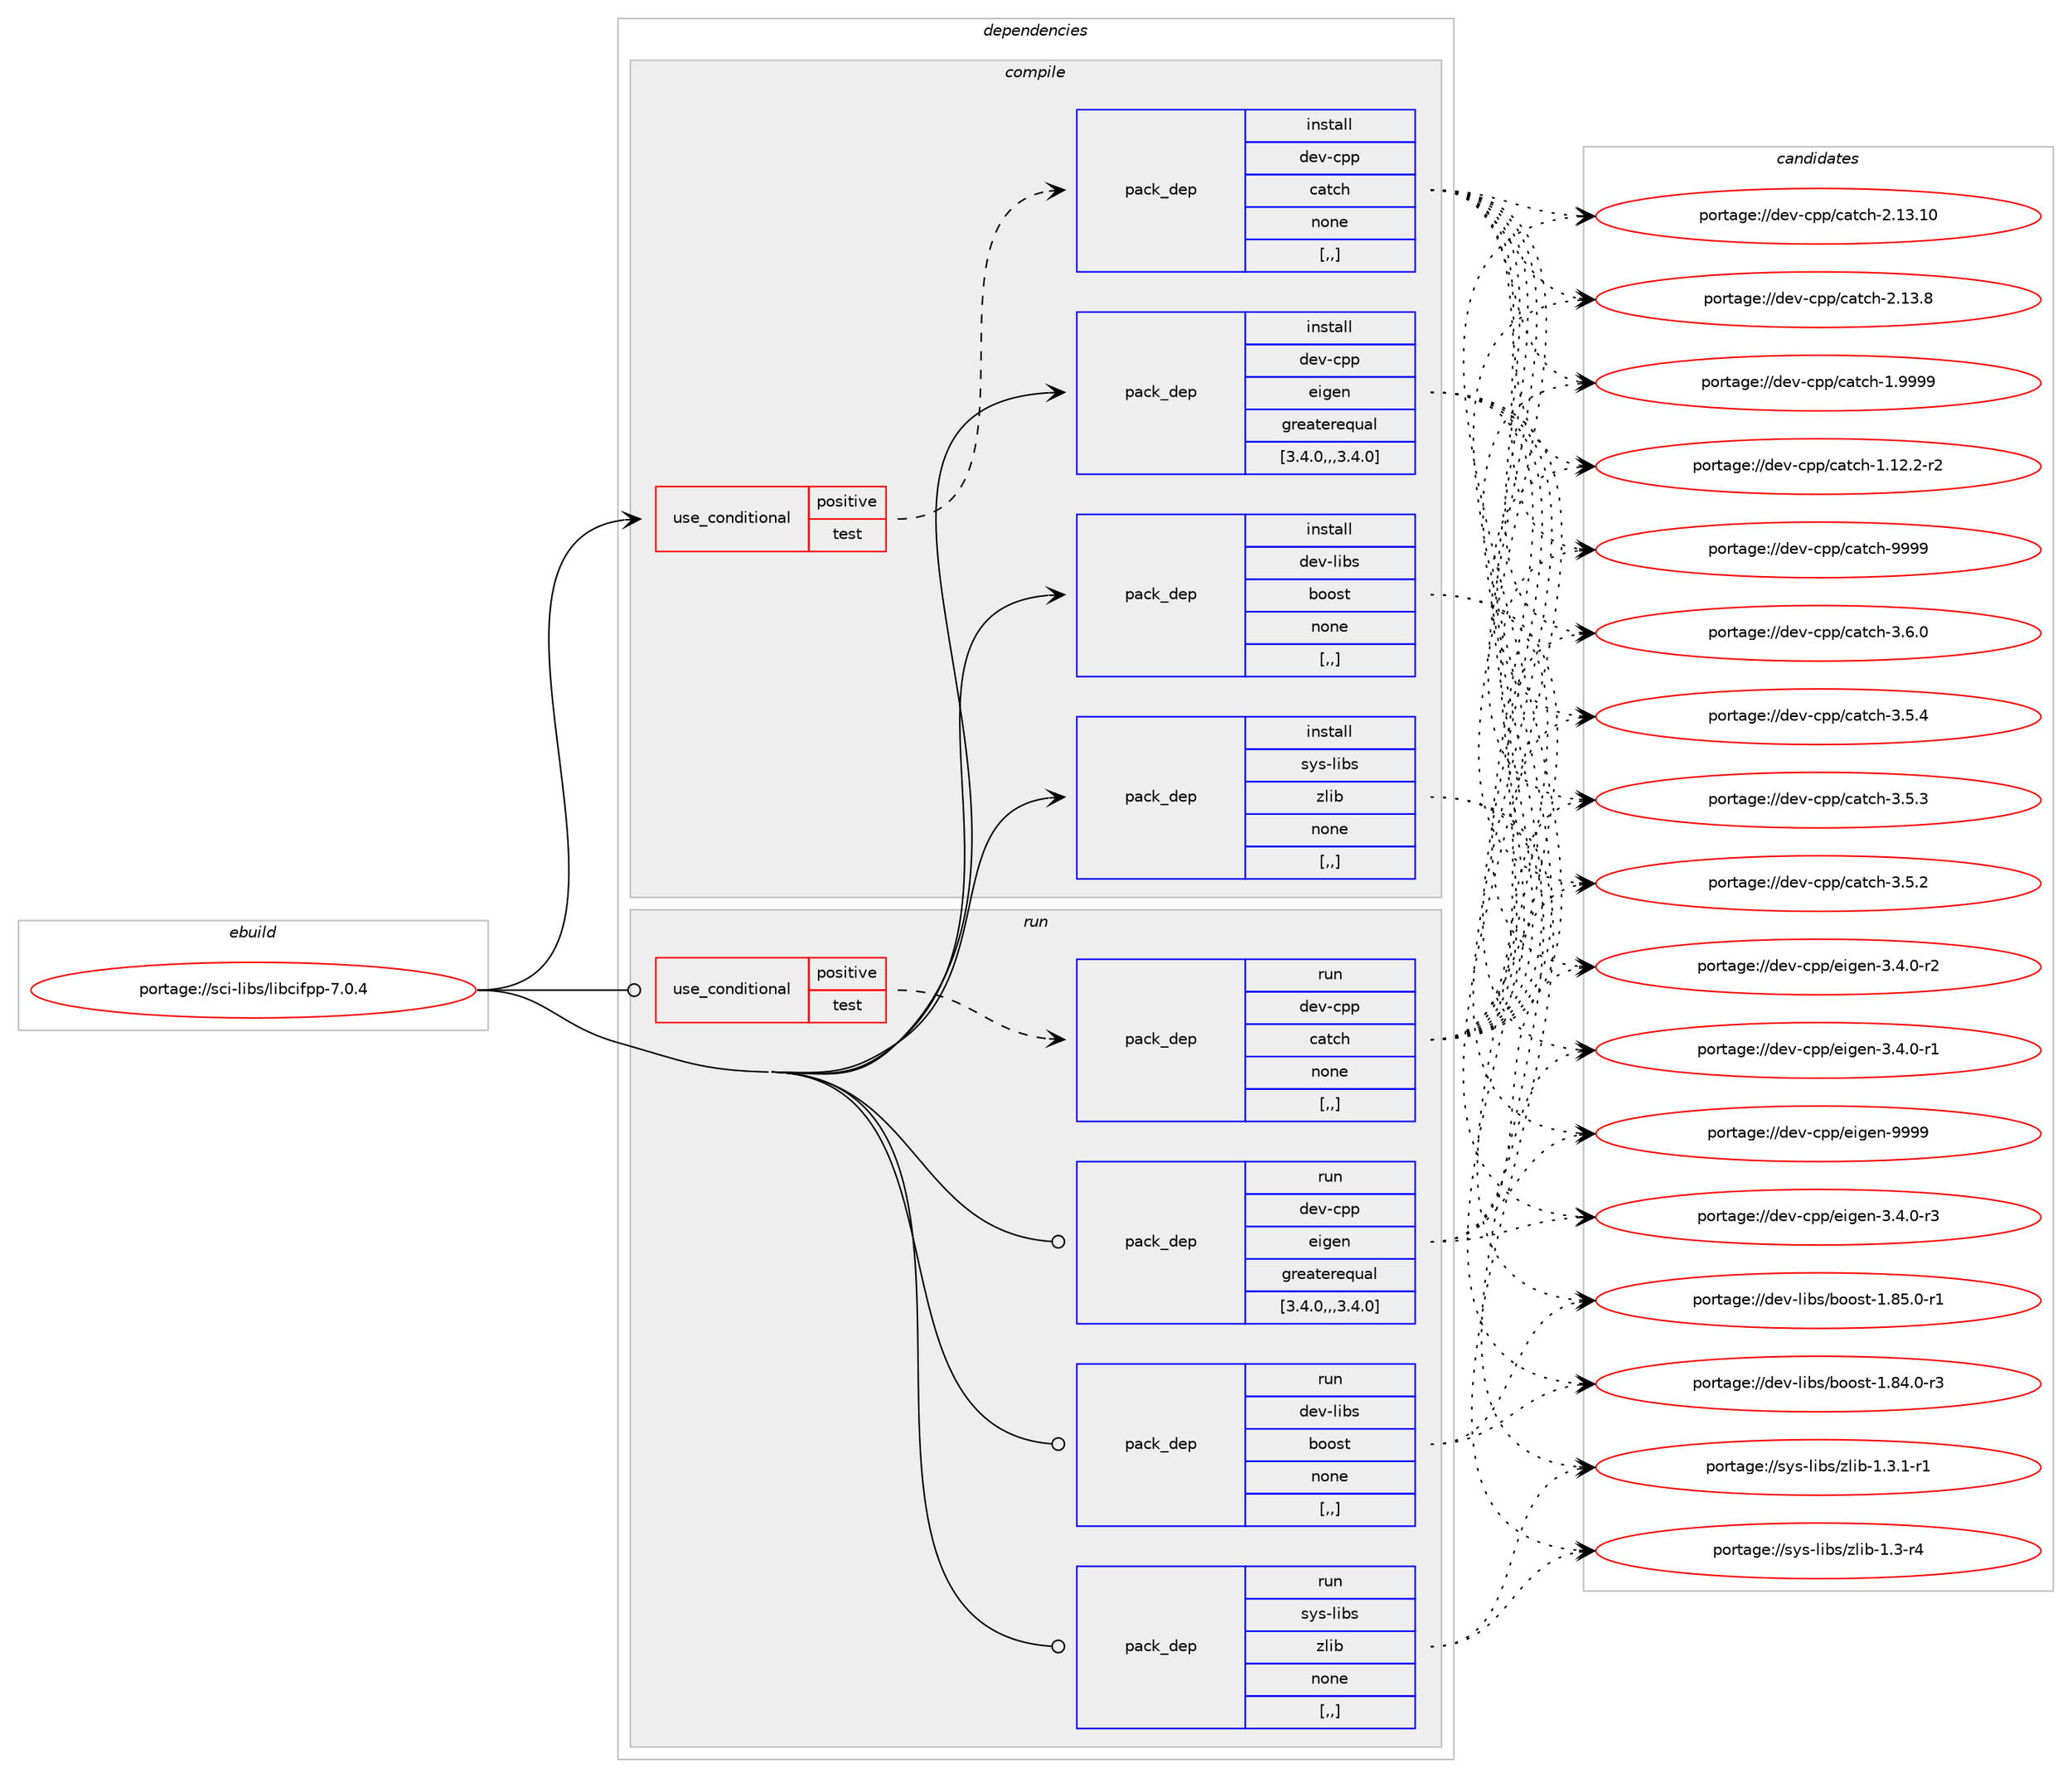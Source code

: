 digraph prolog {

# *************
# Graph options
# *************

newrank=true;
concentrate=true;
compound=true;
graph [rankdir=LR,fontname=Helvetica,fontsize=10,ranksep=1.5];#, ranksep=2.5, nodesep=0.2];
edge  [arrowhead=vee];
node  [fontname=Helvetica,fontsize=10];

# **********
# The ebuild
# **********

subgraph cluster_leftcol {
color=gray;
label=<<i>ebuild</i>>;
id [label="portage://sci-libs/libcifpp-7.0.4", color=red, width=4, href="../sci-libs/libcifpp-7.0.4.svg"];
}

# ****************
# The dependencies
# ****************

subgraph cluster_midcol {
color=gray;
label=<<i>dependencies</i>>;
subgraph cluster_compile {
fillcolor="#eeeeee";
style=filled;
label=<<i>compile</i>>;
subgraph cond106680 {
dependency403284 [label=<<TABLE BORDER="0" CELLBORDER="1" CELLSPACING="0" CELLPADDING="4"><TR><TD ROWSPAN="3" CELLPADDING="10">use_conditional</TD></TR><TR><TD>positive</TD></TR><TR><TD>test</TD></TR></TABLE>>, shape=none, color=red];
subgraph pack293733 {
dependency403285 [label=<<TABLE BORDER="0" CELLBORDER="1" CELLSPACING="0" CELLPADDING="4" WIDTH="220"><TR><TD ROWSPAN="6" CELLPADDING="30">pack_dep</TD></TR><TR><TD WIDTH="110">install</TD></TR><TR><TD>dev-cpp</TD></TR><TR><TD>catch</TD></TR><TR><TD>none</TD></TR><TR><TD>[,,]</TD></TR></TABLE>>, shape=none, color=blue];
}
dependency403284:e -> dependency403285:w [weight=20,style="dashed",arrowhead="vee"];
}
id:e -> dependency403284:w [weight=20,style="solid",arrowhead="vee"];
subgraph pack293734 {
dependency403286 [label=<<TABLE BORDER="0" CELLBORDER="1" CELLSPACING="0" CELLPADDING="4" WIDTH="220"><TR><TD ROWSPAN="6" CELLPADDING="30">pack_dep</TD></TR><TR><TD WIDTH="110">install</TD></TR><TR><TD>dev-cpp</TD></TR><TR><TD>eigen</TD></TR><TR><TD>greaterequal</TD></TR><TR><TD>[3.4.0,,,3.4.0]</TD></TR></TABLE>>, shape=none, color=blue];
}
id:e -> dependency403286:w [weight=20,style="solid",arrowhead="vee"];
subgraph pack293735 {
dependency403287 [label=<<TABLE BORDER="0" CELLBORDER="1" CELLSPACING="0" CELLPADDING="4" WIDTH="220"><TR><TD ROWSPAN="6" CELLPADDING="30">pack_dep</TD></TR><TR><TD WIDTH="110">install</TD></TR><TR><TD>dev-libs</TD></TR><TR><TD>boost</TD></TR><TR><TD>none</TD></TR><TR><TD>[,,]</TD></TR></TABLE>>, shape=none, color=blue];
}
id:e -> dependency403287:w [weight=20,style="solid",arrowhead="vee"];
subgraph pack293736 {
dependency403288 [label=<<TABLE BORDER="0" CELLBORDER="1" CELLSPACING="0" CELLPADDING="4" WIDTH="220"><TR><TD ROWSPAN="6" CELLPADDING="30">pack_dep</TD></TR><TR><TD WIDTH="110">install</TD></TR><TR><TD>sys-libs</TD></TR><TR><TD>zlib</TD></TR><TR><TD>none</TD></TR><TR><TD>[,,]</TD></TR></TABLE>>, shape=none, color=blue];
}
id:e -> dependency403288:w [weight=20,style="solid",arrowhead="vee"];
}
subgraph cluster_compileandrun {
fillcolor="#eeeeee";
style=filled;
label=<<i>compile and run</i>>;
}
subgraph cluster_run {
fillcolor="#eeeeee";
style=filled;
label=<<i>run</i>>;
subgraph cond106681 {
dependency403289 [label=<<TABLE BORDER="0" CELLBORDER="1" CELLSPACING="0" CELLPADDING="4"><TR><TD ROWSPAN="3" CELLPADDING="10">use_conditional</TD></TR><TR><TD>positive</TD></TR><TR><TD>test</TD></TR></TABLE>>, shape=none, color=red];
subgraph pack293737 {
dependency403290 [label=<<TABLE BORDER="0" CELLBORDER="1" CELLSPACING="0" CELLPADDING="4" WIDTH="220"><TR><TD ROWSPAN="6" CELLPADDING="30">pack_dep</TD></TR><TR><TD WIDTH="110">run</TD></TR><TR><TD>dev-cpp</TD></TR><TR><TD>catch</TD></TR><TR><TD>none</TD></TR><TR><TD>[,,]</TD></TR></TABLE>>, shape=none, color=blue];
}
dependency403289:e -> dependency403290:w [weight=20,style="dashed",arrowhead="vee"];
}
id:e -> dependency403289:w [weight=20,style="solid",arrowhead="odot"];
subgraph pack293738 {
dependency403291 [label=<<TABLE BORDER="0" CELLBORDER="1" CELLSPACING="0" CELLPADDING="4" WIDTH="220"><TR><TD ROWSPAN="6" CELLPADDING="30">pack_dep</TD></TR><TR><TD WIDTH="110">run</TD></TR><TR><TD>dev-cpp</TD></TR><TR><TD>eigen</TD></TR><TR><TD>greaterequal</TD></TR><TR><TD>[3.4.0,,,3.4.0]</TD></TR></TABLE>>, shape=none, color=blue];
}
id:e -> dependency403291:w [weight=20,style="solid",arrowhead="odot"];
subgraph pack293739 {
dependency403292 [label=<<TABLE BORDER="0" CELLBORDER="1" CELLSPACING="0" CELLPADDING="4" WIDTH="220"><TR><TD ROWSPAN="6" CELLPADDING="30">pack_dep</TD></TR><TR><TD WIDTH="110">run</TD></TR><TR><TD>dev-libs</TD></TR><TR><TD>boost</TD></TR><TR><TD>none</TD></TR><TR><TD>[,,]</TD></TR></TABLE>>, shape=none, color=blue];
}
id:e -> dependency403292:w [weight=20,style="solid",arrowhead="odot"];
subgraph pack293740 {
dependency403293 [label=<<TABLE BORDER="0" CELLBORDER="1" CELLSPACING="0" CELLPADDING="4" WIDTH="220"><TR><TD ROWSPAN="6" CELLPADDING="30">pack_dep</TD></TR><TR><TD WIDTH="110">run</TD></TR><TR><TD>sys-libs</TD></TR><TR><TD>zlib</TD></TR><TR><TD>none</TD></TR><TR><TD>[,,]</TD></TR></TABLE>>, shape=none, color=blue];
}
id:e -> dependency403293:w [weight=20,style="solid",arrowhead="odot"];
}
}

# **************
# The candidates
# **************

subgraph cluster_choices {
rank=same;
color=gray;
label=<<i>candidates</i>>;

subgraph choice293733 {
color=black;
nodesep=1;
choice1001011184599112112479997116991044557575757 [label="portage://dev-cpp/catch-9999", color=red, width=4,href="../dev-cpp/catch-9999.svg"];
choice100101118459911211247999711699104455146544648 [label="portage://dev-cpp/catch-3.6.0", color=red, width=4,href="../dev-cpp/catch-3.6.0.svg"];
choice100101118459911211247999711699104455146534652 [label="portage://dev-cpp/catch-3.5.4", color=red, width=4,href="../dev-cpp/catch-3.5.4.svg"];
choice100101118459911211247999711699104455146534651 [label="portage://dev-cpp/catch-3.5.3", color=red, width=4,href="../dev-cpp/catch-3.5.3.svg"];
choice100101118459911211247999711699104455146534650 [label="portage://dev-cpp/catch-3.5.2", color=red, width=4,href="../dev-cpp/catch-3.5.2.svg"];
choice1001011184599112112479997116991044550464951464948 [label="portage://dev-cpp/catch-2.13.10", color=red, width=4,href="../dev-cpp/catch-2.13.10.svg"];
choice10010111845991121124799971169910445504649514656 [label="portage://dev-cpp/catch-2.13.8", color=red, width=4,href="../dev-cpp/catch-2.13.8.svg"];
choice10010111845991121124799971169910445494657575757 [label="portage://dev-cpp/catch-1.9999", color=red, width=4,href="../dev-cpp/catch-1.9999.svg"];
choice100101118459911211247999711699104454946495046504511450 [label="portage://dev-cpp/catch-1.12.2-r2", color=red, width=4,href="../dev-cpp/catch-1.12.2-r2.svg"];
dependency403285:e -> choice1001011184599112112479997116991044557575757:w [style=dotted,weight="100"];
dependency403285:e -> choice100101118459911211247999711699104455146544648:w [style=dotted,weight="100"];
dependency403285:e -> choice100101118459911211247999711699104455146534652:w [style=dotted,weight="100"];
dependency403285:e -> choice100101118459911211247999711699104455146534651:w [style=dotted,weight="100"];
dependency403285:e -> choice100101118459911211247999711699104455146534650:w [style=dotted,weight="100"];
dependency403285:e -> choice1001011184599112112479997116991044550464951464948:w [style=dotted,weight="100"];
dependency403285:e -> choice10010111845991121124799971169910445504649514656:w [style=dotted,weight="100"];
dependency403285:e -> choice10010111845991121124799971169910445494657575757:w [style=dotted,weight="100"];
dependency403285:e -> choice100101118459911211247999711699104454946495046504511450:w [style=dotted,weight="100"];
}
subgraph choice293734 {
color=black;
nodesep=1;
choice1001011184599112112471011051031011104557575757 [label="portage://dev-cpp/eigen-9999", color=red, width=4,href="../dev-cpp/eigen-9999.svg"];
choice1001011184599112112471011051031011104551465246484511451 [label="portage://dev-cpp/eigen-3.4.0-r3", color=red, width=4,href="../dev-cpp/eigen-3.4.0-r3.svg"];
choice1001011184599112112471011051031011104551465246484511450 [label="portage://dev-cpp/eigen-3.4.0-r2", color=red, width=4,href="../dev-cpp/eigen-3.4.0-r2.svg"];
choice1001011184599112112471011051031011104551465246484511449 [label="portage://dev-cpp/eigen-3.4.0-r1", color=red, width=4,href="../dev-cpp/eigen-3.4.0-r1.svg"];
dependency403286:e -> choice1001011184599112112471011051031011104557575757:w [style=dotted,weight="100"];
dependency403286:e -> choice1001011184599112112471011051031011104551465246484511451:w [style=dotted,weight="100"];
dependency403286:e -> choice1001011184599112112471011051031011104551465246484511450:w [style=dotted,weight="100"];
dependency403286:e -> choice1001011184599112112471011051031011104551465246484511449:w [style=dotted,weight="100"];
}
subgraph choice293735 {
color=black;
nodesep=1;
choice10010111845108105981154798111111115116454946565346484511449 [label="portage://dev-libs/boost-1.85.0-r1", color=red, width=4,href="../dev-libs/boost-1.85.0-r1.svg"];
choice10010111845108105981154798111111115116454946565246484511451 [label="portage://dev-libs/boost-1.84.0-r3", color=red, width=4,href="../dev-libs/boost-1.84.0-r3.svg"];
dependency403287:e -> choice10010111845108105981154798111111115116454946565346484511449:w [style=dotted,weight="100"];
dependency403287:e -> choice10010111845108105981154798111111115116454946565246484511451:w [style=dotted,weight="100"];
}
subgraph choice293736 {
color=black;
nodesep=1;
choice115121115451081059811547122108105984549465146494511449 [label="portage://sys-libs/zlib-1.3.1-r1", color=red, width=4,href="../sys-libs/zlib-1.3.1-r1.svg"];
choice11512111545108105981154712210810598454946514511452 [label="portage://sys-libs/zlib-1.3-r4", color=red, width=4,href="../sys-libs/zlib-1.3-r4.svg"];
dependency403288:e -> choice115121115451081059811547122108105984549465146494511449:w [style=dotted,weight="100"];
dependency403288:e -> choice11512111545108105981154712210810598454946514511452:w [style=dotted,weight="100"];
}
subgraph choice293737 {
color=black;
nodesep=1;
choice1001011184599112112479997116991044557575757 [label="portage://dev-cpp/catch-9999", color=red, width=4,href="../dev-cpp/catch-9999.svg"];
choice100101118459911211247999711699104455146544648 [label="portage://dev-cpp/catch-3.6.0", color=red, width=4,href="../dev-cpp/catch-3.6.0.svg"];
choice100101118459911211247999711699104455146534652 [label="portage://dev-cpp/catch-3.5.4", color=red, width=4,href="../dev-cpp/catch-3.5.4.svg"];
choice100101118459911211247999711699104455146534651 [label="portage://dev-cpp/catch-3.5.3", color=red, width=4,href="../dev-cpp/catch-3.5.3.svg"];
choice100101118459911211247999711699104455146534650 [label="portage://dev-cpp/catch-3.5.2", color=red, width=4,href="../dev-cpp/catch-3.5.2.svg"];
choice1001011184599112112479997116991044550464951464948 [label="portage://dev-cpp/catch-2.13.10", color=red, width=4,href="../dev-cpp/catch-2.13.10.svg"];
choice10010111845991121124799971169910445504649514656 [label="portage://dev-cpp/catch-2.13.8", color=red, width=4,href="../dev-cpp/catch-2.13.8.svg"];
choice10010111845991121124799971169910445494657575757 [label="portage://dev-cpp/catch-1.9999", color=red, width=4,href="../dev-cpp/catch-1.9999.svg"];
choice100101118459911211247999711699104454946495046504511450 [label="portage://dev-cpp/catch-1.12.2-r2", color=red, width=4,href="../dev-cpp/catch-1.12.2-r2.svg"];
dependency403290:e -> choice1001011184599112112479997116991044557575757:w [style=dotted,weight="100"];
dependency403290:e -> choice100101118459911211247999711699104455146544648:w [style=dotted,weight="100"];
dependency403290:e -> choice100101118459911211247999711699104455146534652:w [style=dotted,weight="100"];
dependency403290:e -> choice100101118459911211247999711699104455146534651:w [style=dotted,weight="100"];
dependency403290:e -> choice100101118459911211247999711699104455146534650:w [style=dotted,weight="100"];
dependency403290:e -> choice1001011184599112112479997116991044550464951464948:w [style=dotted,weight="100"];
dependency403290:e -> choice10010111845991121124799971169910445504649514656:w [style=dotted,weight="100"];
dependency403290:e -> choice10010111845991121124799971169910445494657575757:w [style=dotted,weight="100"];
dependency403290:e -> choice100101118459911211247999711699104454946495046504511450:w [style=dotted,weight="100"];
}
subgraph choice293738 {
color=black;
nodesep=1;
choice1001011184599112112471011051031011104557575757 [label="portage://dev-cpp/eigen-9999", color=red, width=4,href="../dev-cpp/eigen-9999.svg"];
choice1001011184599112112471011051031011104551465246484511451 [label="portage://dev-cpp/eigen-3.4.0-r3", color=red, width=4,href="../dev-cpp/eigen-3.4.0-r3.svg"];
choice1001011184599112112471011051031011104551465246484511450 [label="portage://dev-cpp/eigen-3.4.0-r2", color=red, width=4,href="../dev-cpp/eigen-3.4.0-r2.svg"];
choice1001011184599112112471011051031011104551465246484511449 [label="portage://dev-cpp/eigen-3.4.0-r1", color=red, width=4,href="../dev-cpp/eigen-3.4.0-r1.svg"];
dependency403291:e -> choice1001011184599112112471011051031011104557575757:w [style=dotted,weight="100"];
dependency403291:e -> choice1001011184599112112471011051031011104551465246484511451:w [style=dotted,weight="100"];
dependency403291:e -> choice1001011184599112112471011051031011104551465246484511450:w [style=dotted,weight="100"];
dependency403291:e -> choice1001011184599112112471011051031011104551465246484511449:w [style=dotted,weight="100"];
}
subgraph choice293739 {
color=black;
nodesep=1;
choice10010111845108105981154798111111115116454946565346484511449 [label="portage://dev-libs/boost-1.85.0-r1", color=red, width=4,href="../dev-libs/boost-1.85.0-r1.svg"];
choice10010111845108105981154798111111115116454946565246484511451 [label="portage://dev-libs/boost-1.84.0-r3", color=red, width=4,href="../dev-libs/boost-1.84.0-r3.svg"];
dependency403292:e -> choice10010111845108105981154798111111115116454946565346484511449:w [style=dotted,weight="100"];
dependency403292:e -> choice10010111845108105981154798111111115116454946565246484511451:w [style=dotted,weight="100"];
}
subgraph choice293740 {
color=black;
nodesep=1;
choice115121115451081059811547122108105984549465146494511449 [label="portage://sys-libs/zlib-1.3.1-r1", color=red, width=4,href="../sys-libs/zlib-1.3.1-r1.svg"];
choice11512111545108105981154712210810598454946514511452 [label="portage://sys-libs/zlib-1.3-r4", color=red, width=4,href="../sys-libs/zlib-1.3-r4.svg"];
dependency403293:e -> choice115121115451081059811547122108105984549465146494511449:w [style=dotted,weight="100"];
dependency403293:e -> choice11512111545108105981154712210810598454946514511452:w [style=dotted,weight="100"];
}
}

}
